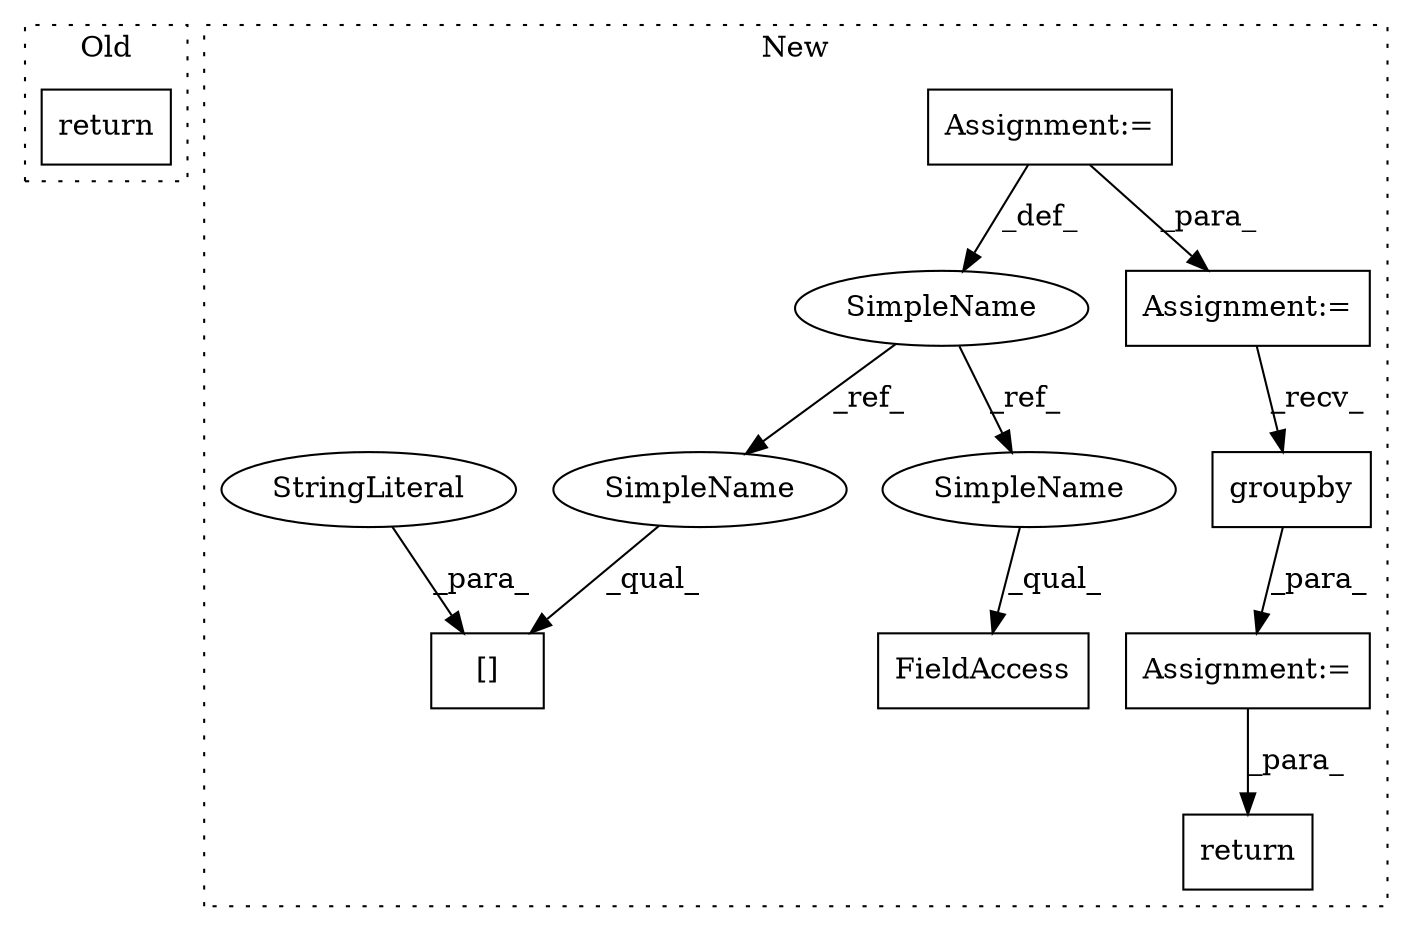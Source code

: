 digraph G {
subgraph cluster0 {
1 [label="return" a="41" s="1496" l="7" shape="box"];
label = "Old";
style="dotted";
}
subgraph cluster1 {
2 [label="groupby" a="32" s="2682,2715" l="8,1" shape="box"];
3 [label="return" a="41" s="2743" l="7" shape="box"];
4 [label="Assignment:=" a="7" s="2654" l="1" shape="box"];
5 [label="Assignment:=" a="7" s="2338" l="6" shape="box"];
6 [label="FieldAccess" a="22" s="2655" l="11" shape="box"];
7 [label="[]" a="2" s="2619,2638" l="7,1" shape="box"];
8 [label="SimpleName" a="42" s="2338" l="6" shape="ellipse"];
9 [label="StringLiteral" a="45" s="2626" l="12" shape="ellipse"];
10 [label="Assignment:=" a="7" s="2537" l="1" shape="box"];
11 [label="SimpleName" a="42" s="2655" l="6" shape="ellipse"];
12 [label="SimpleName" a="42" s="2619" l="6" shape="ellipse"];
label = "New";
style="dotted";
}
2 -> 4 [label="_para_"];
4 -> 3 [label="_para_"];
5 -> 8 [label="_def_"];
5 -> 10 [label="_para_"];
8 -> 12 [label="_ref_"];
8 -> 11 [label="_ref_"];
9 -> 7 [label="_para_"];
10 -> 2 [label="_recv_"];
11 -> 6 [label="_qual_"];
12 -> 7 [label="_qual_"];
}